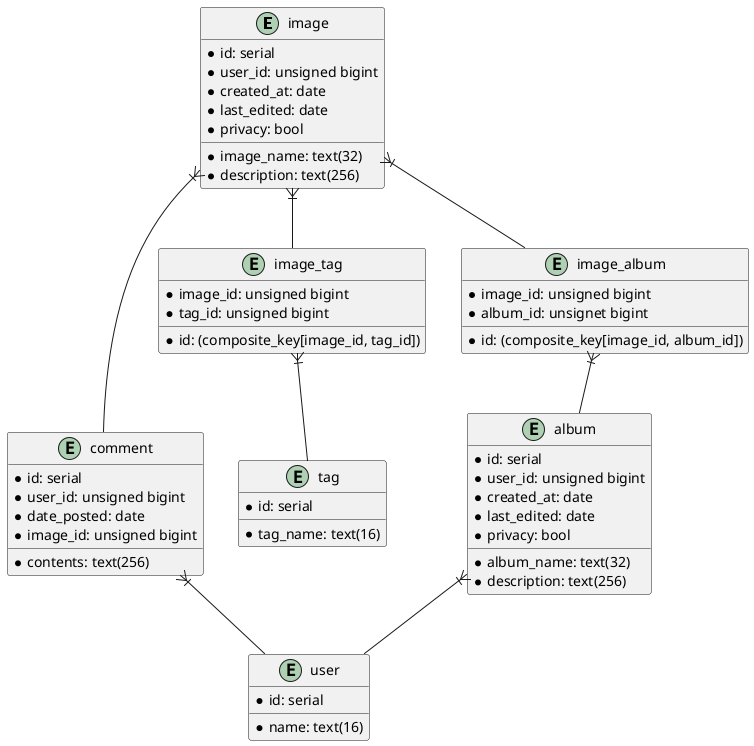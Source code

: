 @startuml
entity image {
* id: serial
* image_name: text(32)
* user_id: unsigned bigint
* created_at: date
* last_edited: date
* description: text(256)
* privacy: bool
  
}

entity comment {
*id: serial
*user_id: unsigned bigint
*contents: text(256)
*date_posted: date
*image_id: unsigned bigint

}

entity tag {
*id: serial
*tag_name: text(16)
}

entity album {
*id: serial
*album_name: text(32)
*user_id: unsigned bigint
*description: text(256)
*created_at: date
*last_edited: date
*privacy: bool
}

entity image_tag{
  * id: (composite_key[image_id, tag_id])
  *image_id: unsigned bigint
  *tag_id: unsigned bigint
}

entity image_album{
  *id: (composite_key[image_id, album_id])
  *image_id: unsigned bigint
  *album_id: unsignet bigint
}

entity user{
  *id: serial
  *name: text(16)
}



image }|-- image_tag 
image_tag }|-- tag
image }|-- image_album
image_album }|-- album
image }|-- comment
album }|-- user
comment }|-- user



@enduml